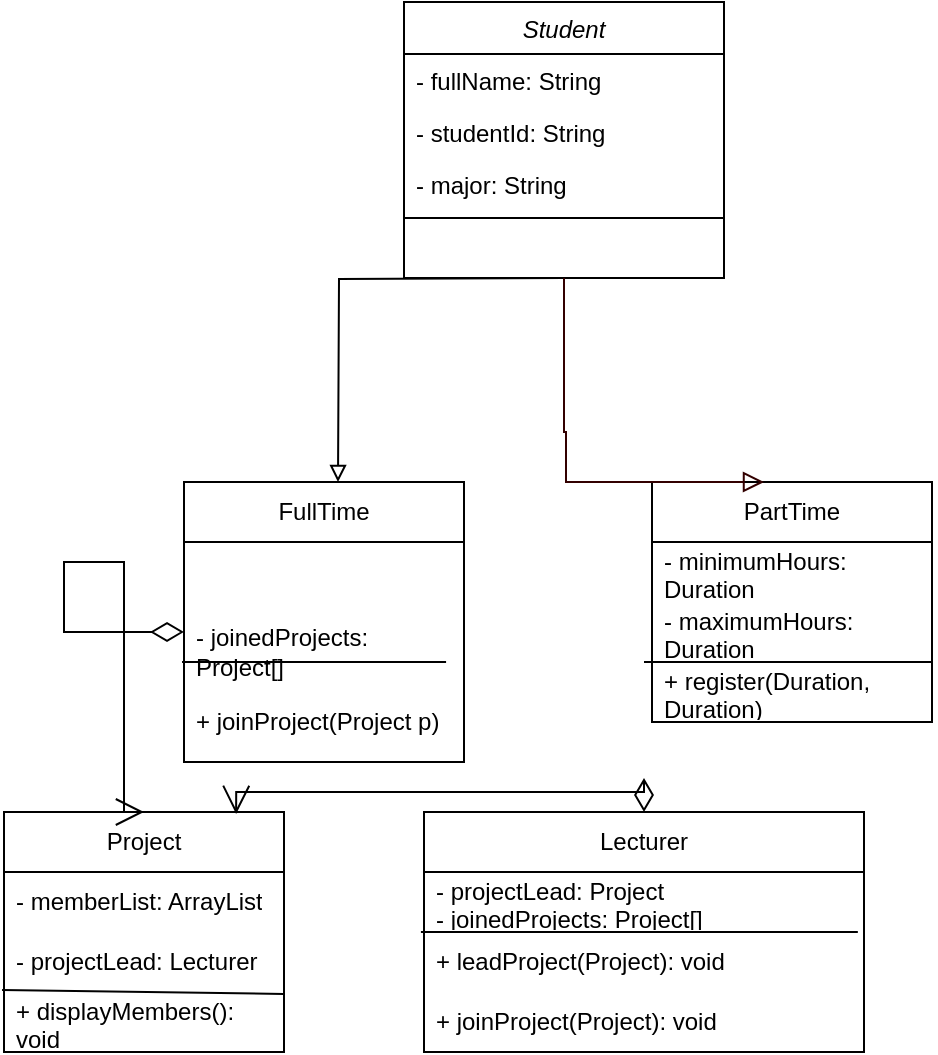<mxfile version="24.8.3">
  <diagram id="C5RBs43oDa-KdzZeNtuy" name="Page-1">
    <mxGraphModel dx="1426" dy="712" grid="1" gridSize="10" guides="1" tooltips="1" connect="1" arrows="1" fold="1" page="1" pageScale="1" pageWidth="827" pageHeight="1169" math="0" shadow="0">
      <root>
        <mxCell id="WIyWlLk6GJQsqaUBKTNV-0" />
        <mxCell id="WIyWlLk6GJQsqaUBKTNV-1" parent="WIyWlLk6GJQsqaUBKTNV-0" />
        <mxCell id="zkfFHV4jXpPFQw0GAbJ--0" value="Student" style="swimlane;fontStyle=2;align=center;verticalAlign=top;childLayout=stackLayout;horizontal=1;startSize=26;horizontalStack=0;resizeParent=1;resizeLast=0;collapsible=1;marginBottom=0;rounded=0;shadow=0;strokeWidth=1;" parent="WIyWlLk6GJQsqaUBKTNV-1" vertex="1">
          <mxGeometry x="220" y="120" width="160" height="138" as="geometry">
            <mxRectangle x="230" y="140" width="160" height="26" as="alternateBounds" />
          </mxGeometry>
        </mxCell>
        <mxCell id="zkfFHV4jXpPFQw0GAbJ--1" value="- fullName: String" style="text;align=left;verticalAlign=top;spacingLeft=4;spacingRight=4;overflow=hidden;rotatable=0;points=[[0,0.5],[1,0.5]];portConstraint=eastwest;" parent="zkfFHV4jXpPFQw0GAbJ--0" vertex="1">
          <mxGeometry y="26" width="160" height="26" as="geometry" />
        </mxCell>
        <mxCell id="zkfFHV4jXpPFQw0GAbJ--2" value="- studentId: String" style="text;align=left;verticalAlign=top;spacingLeft=4;spacingRight=4;overflow=hidden;rotatable=0;points=[[0,0.5],[1,0.5]];portConstraint=eastwest;rounded=0;shadow=0;html=0;" parent="zkfFHV4jXpPFQw0GAbJ--0" vertex="1">
          <mxGeometry y="52" width="160" height="26" as="geometry" />
        </mxCell>
        <mxCell id="zkfFHV4jXpPFQw0GAbJ--3" value="- major: String" style="text;align=left;verticalAlign=top;spacingLeft=4;spacingRight=4;overflow=hidden;rotatable=0;points=[[0,0.5],[1,0.5]];portConstraint=eastwest;rounded=0;shadow=0;html=0;" parent="zkfFHV4jXpPFQw0GAbJ--0" vertex="1">
          <mxGeometry y="78" width="160" height="26" as="geometry" />
        </mxCell>
        <mxCell id="zkfFHV4jXpPFQw0GAbJ--4" value="" style="line;html=1;strokeWidth=1;align=left;verticalAlign=middle;spacingTop=-1;spacingLeft=3;spacingRight=3;rotatable=0;labelPosition=right;points=[];portConstraint=eastwest;" parent="zkfFHV4jXpPFQw0GAbJ--0" vertex="1">
          <mxGeometry y="104" width="160" height="8" as="geometry" />
        </mxCell>
        <mxCell id="KSsL7lvyAWkGoUKjdeb_-29" style="edgeStyle=orthogonalEdgeStyle;rounded=0;orthogonalLoop=1;jettySize=auto;html=1;endArrow=block;endFill=0;" edge="1" parent="zkfFHV4jXpPFQw0GAbJ--0">
          <mxGeometry relative="1" as="geometry">
            <mxPoint x="80" y="138" as="sourcePoint" />
            <mxPoint x="-33" y="240" as="targetPoint" />
          </mxGeometry>
        </mxCell>
        <mxCell id="KSsL7lvyAWkGoUKjdeb_-1" value="PartTime" style="swimlane;fontStyle=0;childLayout=stackLayout;horizontal=1;startSize=30;horizontalStack=0;resizeParent=1;resizeParentMax=0;resizeLast=0;collapsible=1;marginBottom=0;whiteSpace=wrap;html=1;" vertex="1" parent="WIyWlLk6GJQsqaUBKTNV-1">
          <mxGeometry x="344" y="360" width="140" height="120" as="geometry" />
        </mxCell>
        <mxCell id="KSsL7lvyAWkGoUKjdeb_-2" value="- minimumHours: Duration" style="text;strokeColor=none;fillColor=none;align=left;verticalAlign=middle;spacingLeft=4;spacingRight=4;overflow=hidden;points=[[0,0.5],[1,0.5]];portConstraint=eastwest;rotatable=0;whiteSpace=wrap;html=1;" vertex="1" parent="KSsL7lvyAWkGoUKjdeb_-1">
          <mxGeometry y="30" width="140" height="30" as="geometry" />
        </mxCell>
        <mxCell id="KSsL7lvyAWkGoUKjdeb_-3" value="- maximumHours: Duration" style="text;strokeColor=none;fillColor=none;align=left;verticalAlign=middle;spacingLeft=4;spacingRight=4;overflow=hidden;points=[[0,0.5],[1,0.5]];portConstraint=eastwest;rotatable=0;whiteSpace=wrap;html=1;" vertex="1" parent="KSsL7lvyAWkGoUKjdeb_-1">
          <mxGeometry y="60" width="140" height="30" as="geometry" />
        </mxCell>
        <mxCell id="KSsL7lvyAWkGoUKjdeb_-4" value="+ register(Duration, Duration)" style="text;strokeColor=none;fillColor=none;align=left;verticalAlign=middle;spacingLeft=4;spacingRight=4;overflow=hidden;points=[[0,0.5],[1,0.5]];portConstraint=eastwest;rotatable=0;whiteSpace=wrap;html=1;" vertex="1" parent="KSsL7lvyAWkGoUKjdeb_-1">
          <mxGeometry y="90" width="140" height="30" as="geometry" />
        </mxCell>
        <mxCell id="KSsL7lvyAWkGoUKjdeb_-20" value="" style="endArrow=none;html=1;rounded=0;entryX=1;entryY=0;entryDx=0;entryDy=0;entryPerimeter=0;" edge="1" parent="KSsL7lvyAWkGoUKjdeb_-1" target="KSsL7lvyAWkGoUKjdeb_-4">
          <mxGeometry width="50" height="50" relative="1" as="geometry">
            <mxPoint x="-4" y="90" as="sourcePoint" />
            <mxPoint x="66" y="80" as="targetPoint" />
            <Array as="points" />
          </mxGeometry>
        </mxCell>
        <mxCell id="KSsL7lvyAWkGoUKjdeb_-5" value="FullTime" style="swimlane;fontStyle=0;childLayout=stackLayout;horizontal=1;startSize=30;horizontalStack=0;resizeParent=1;resizeParentMax=0;resizeLast=0;collapsible=1;marginBottom=0;whiteSpace=wrap;html=1;" vertex="1" parent="WIyWlLk6GJQsqaUBKTNV-1">
          <mxGeometry x="110" y="360" width="140" height="140" as="geometry" />
        </mxCell>
        <mxCell id="KSsL7lvyAWkGoUKjdeb_-6" value="- joinedProjects: Project[]" style="text;strokeColor=none;fillColor=none;align=left;verticalAlign=middle;spacingLeft=4;spacingRight=4;overflow=hidden;points=[[0,0.5],[1,0.5]];portConstraint=eastwest;rotatable=0;whiteSpace=wrap;html=1;" vertex="1" parent="KSsL7lvyAWkGoUKjdeb_-5">
          <mxGeometry y="30" width="140" height="110" as="geometry" />
        </mxCell>
        <mxCell id="KSsL7lvyAWkGoUKjdeb_-22" value="" style="endArrow=none;html=1;rounded=0;entryX=0.936;entryY=0;entryDx=0;entryDy=0;entryPerimeter=0;exitX=-0.007;exitY=1;exitDx=0;exitDy=0;exitPerimeter=0;" edge="1" parent="KSsL7lvyAWkGoUKjdeb_-5" target="KSsL7lvyAWkGoUKjdeb_-8">
          <mxGeometry width="50" height="50" relative="1" as="geometry">
            <mxPoint x="-0.98" y="90" as="sourcePoint" />
            <mxPoint x="20" y="80" as="targetPoint" />
          </mxGeometry>
        </mxCell>
        <mxCell id="KSsL7lvyAWkGoUKjdeb_-9" value="Lecturer" style="swimlane;fontStyle=0;childLayout=stackLayout;horizontal=1;startSize=30;horizontalStack=0;resizeParent=1;resizeParentMax=0;resizeLast=0;collapsible=1;marginBottom=0;whiteSpace=wrap;html=1;" vertex="1" parent="WIyWlLk6GJQsqaUBKTNV-1">
          <mxGeometry x="230" y="525" width="220" height="120" as="geometry" />
        </mxCell>
        <mxCell id="KSsL7lvyAWkGoUKjdeb_-10" value="- projectLead: Project&lt;div&gt;- joinedProjects: Project[]&lt;/div&gt;" style="text;strokeColor=none;fillColor=none;align=left;verticalAlign=middle;spacingLeft=4;spacingRight=4;overflow=hidden;points=[[0,0.5],[1,0.5]];portConstraint=eastwest;rotatable=0;whiteSpace=wrap;html=1;" vertex="1" parent="KSsL7lvyAWkGoUKjdeb_-9">
          <mxGeometry y="30" width="220" height="30" as="geometry" />
        </mxCell>
        <mxCell id="KSsL7lvyAWkGoUKjdeb_-23" value="" style="endArrow=none;html=1;rounded=0;entryX=0.986;entryY=1;entryDx=0;entryDy=0;entryPerimeter=0;exitX=-0.007;exitY=0;exitDx=0;exitDy=0;exitPerimeter=0;" edge="1" parent="KSsL7lvyAWkGoUKjdeb_-9" source="KSsL7lvyAWkGoUKjdeb_-11" target="KSsL7lvyAWkGoUKjdeb_-10">
          <mxGeometry width="50" height="50" relative="1" as="geometry">
            <mxPoint y="85" as="sourcePoint" />
            <mxPoint x="50" y="35" as="targetPoint" />
          </mxGeometry>
        </mxCell>
        <mxCell id="KSsL7lvyAWkGoUKjdeb_-11" value="+ leadProject(Project): void" style="text;strokeColor=none;fillColor=none;align=left;verticalAlign=middle;spacingLeft=4;spacingRight=4;overflow=hidden;points=[[0,0.5],[1,0.5]];portConstraint=eastwest;rotatable=0;whiteSpace=wrap;html=1;" vertex="1" parent="KSsL7lvyAWkGoUKjdeb_-9">
          <mxGeometry y="60" width="220" height="30" as="geometry" />
        </mxCell>
        <mxCell id="KSsL7lvyAWkGoUKjdeb_-12" value="+ joinProject(Project): void" style="text;strokeColor=none;fillColor=none;align=left;verticalAlign=middle;spacingLeft=4;spacingRight=4;overflow=hidden;points=[[0,0.5],[1,0.5]];portConstraint=eastwest;rotatable=0;whiteSpace=wrap;html=1;" vertex="1" parent="KSsL7lvyAWkGoUKjdeb_-9">
          <mxGeometry y="90" width="220" height="30" as="geometry" />
        </mxCell>
        <mxCell id="KSsL7lvyAWkGoUKjdeb_-13" value="Project" style="swimlane;fontStyle=0;childLayout=stackLayout;horizontal=1;startSize=30;horizontalStack=0;resizeParent=1;resizeParentMax=0;resizeLast=0;collapsible=1;marginBottom=0;whiteSpace=wrap;html=1;" vertex="1" parent="WIyWlLk6GJQsqaUBKTNV-1">
          <mxGeometry x="20" y="525" width="140" height="120" as="geometry" />
        </mxCell>
        <mxCell id="KSsL7lvyAWkGoUKjdeb_-14" value="- memberList: ArrayList" style="text;strokeColor=none;fillColor=none;align=left;verticalAlign=middle;spacingLeft=4;spacingRight=4;overflow=hidden;points=[[0,0.5],[1,0.5]];portConstraint=eastwest;rotatable=0;whiteSpace=wrap;html=1;" vertex="1" parent="KSsL7lvyAWkGoUKjdeb_-13">
          <mxGeometry y="30" width="140" height="30" as="geometry" />
        </mxCell>
        <mxCell id="KSsL7lvyAWkGoUKjdeb_-15" value="- projectLead: Lecturer" style="text;strokeColor=none;fillColor=none;align=left;verticalAlign=middle;spacingLeft=4;spacingRight=4;overflow=hidden;points=[[0,0.5],[1,0.5]];portConstraint=eastwest;rotatable=0;whiteSpace=wrap;html=1;" vertex="1" parent="KSsL7lvyAWkGoUKjdeb_-13">
          <mxGeometry y="60" width="140" height="30" as="geometry" />
        </mxCell>
        <mxCell id="KSsL7lvyAWkGoUKjdeb_-16" value="+ displayMembers(): void" style="text;strokeColor=none;fillColor=none;align=left;verticalAlign=middle;spacingLeft=4;spacingRight=4;overflow=hidden;points=[[0,0.5],[1,0.5]];portConstraint=eastwest;rotatable=0;whiteSpace=wrap;html=1;" vertex="1" parent="KSsL7lvyAWkGoUKjdeb_-13">
          <mxGeometry y="90" width="140" height="30" as="geometry" />
        </mxCell>
        <mxCell id="KSsL7lvyAWkGoUKjdeb_-21" value="" style="endArrow=none;html=1;rounded=0;entryX=1;entryY=0.033;entryDx=0;entryDy=0;entryPerimeter=0;exitX=-0.007;exitY=-0.033;exitDx=0;exitDy=0;exitPerimeter=0;" edge="1" parent="KSsL7lvyAWkGoUKjdeb_-13" source="KSsL7lvyAWkGoUKjdeb_-16" target="KSsL7lvyAWkGoUKjdeb_-16">
          <mxGeometry width="50" height="50" relative="1" as="geometry">
            <mxPoint x="20" y="130" as="sourcePoint" />
            <mxPoint x="70" y="80" as="targetPoint" />
          </mxGeometry>
        </mxCell>
        <mxCell id="KSsL7lvyAWkGoUKjdeb_-24" value="" style="endArrow=open;html=1;endSize=12;startArrow=diamondThin;startSize=14;startFill=0;edgeStyle=orthogonalEdgeStyle;align=left;verticalAlign=bottom;rounded=0;exitX=0;exitY=0.5;exitDx=0;exitDy=0;entryX=0.5;entryY=0;entryDx=0;entryDy=0;" edge="1" parent="WIyWlLk6GJQsqaUBKTNV-1" target="KSsL7lvyAWkGoUKjdeb_-13">
          <mxGeometry x="-0.269" y="20" relative="1" as="geometry">
            <mxPoint x="110" y="435" as="sourcePoint" />
            <mxPoint x="80" y="370" as="targetPoint" />
            <Array as="points">
              <mxPoint x="50" y="435" />
              <mxPoint x="50" y="400" />
              <mxPoint x="80" y="400" />
              <mxPoint x="80" y="525" />
            </Array>
            <mxPoint as="offset" />
          </mxGeometry>
        </mxCell>
        <mxCell id="KSsL7lvyAWkGoUKjdeb_-25" value="" style="endArrow=open;html=1;endSize=12;startArrow=diamondThin;startSize=14;startFill=0;edgeStyle=orthogonalEdgeStyle;align=left;verticalAlign=bottom;rounded=0;exitX=0.5;exitY=0;exitDx=0;exitDy=0;entryX=0.829;entryY=0.008;entryDx=0;entryDy=0;entryPerimeter=0;" edge="1" parent="WIyWlLk6GJQsqaUBKTNV-1" source="KSsL7lvyAWkGoUKjdeb_-9" target="KSsL7lvyAWkGoUKjdeb_-13">
          <mxGeometry x="-0.892" y="-21" relative="1" as="geometry">
            <mxPoint x="210" y="500" as="sourcePoint" />
            <mxPoint x="370" y="500" as="targetPoint" />
            <mxPoint x="20" y="16" as="offset" />
          </mxGeometry>
        </mxCell>
        <mxCell id="KSsL7lvyAWkGoUKjdeb_-8" value="+ joinProject(Project p)" style="text;strokeColor=none;fillColor=none;align=left;verticalAlign=middle;spacingLeft=4;spacingRight=4;overflow=hidden;points=[[0,0.5],[1,0.5]];portConstraint=eastwest;rotatable=0;whiteSpace=wrap;html=1;" vertex="1" parent="WIyWlLk6GJQsqaUBKTNV-1">
          <mxGeometry x="110" y="450" width="140" height="60" as="geometry" />
        </mxCell>
        <mxCell id="KSsL7lvyAWkGoUKjdeb_-28" value="" style="edgeStyle=orthogonalEdgeStyle;html=1;verticalAlign=bottom;endArrow=block;endSize=8;strokeColor=#330000;rounded=0;entryX=0.4;entryY=0;entryDx=0;entryDy=0;entryPerimeter=0;exitX=0.5;exitY=1;exitDx=0;exitDy=0;endFill=0;" edge="1" source="zkfFHV4jXpPFQw0GAbJ--0" parent="WIyWlLk6GJQsqaUBKTNV-1" target="KSsL7lvyAWkGoUKjdeb_-1">
          <mxGeometry relative="1" as="geometry">
            <mxPoint x="300" y="370" as="targetPoint" />
            <mxPoint x="300" y="280" as="sourcePoint" />
            <Array as="points">
              <mxPoint x="300" y="335" />
              <mxPoint x="301" y="335" />
              <mxPoint x="301" y="360" />
            </Array>
          </mxGeometry>
        </mxCell>
      </root>
    </mxGraphModel>
  </diagram>
</mxfile>
